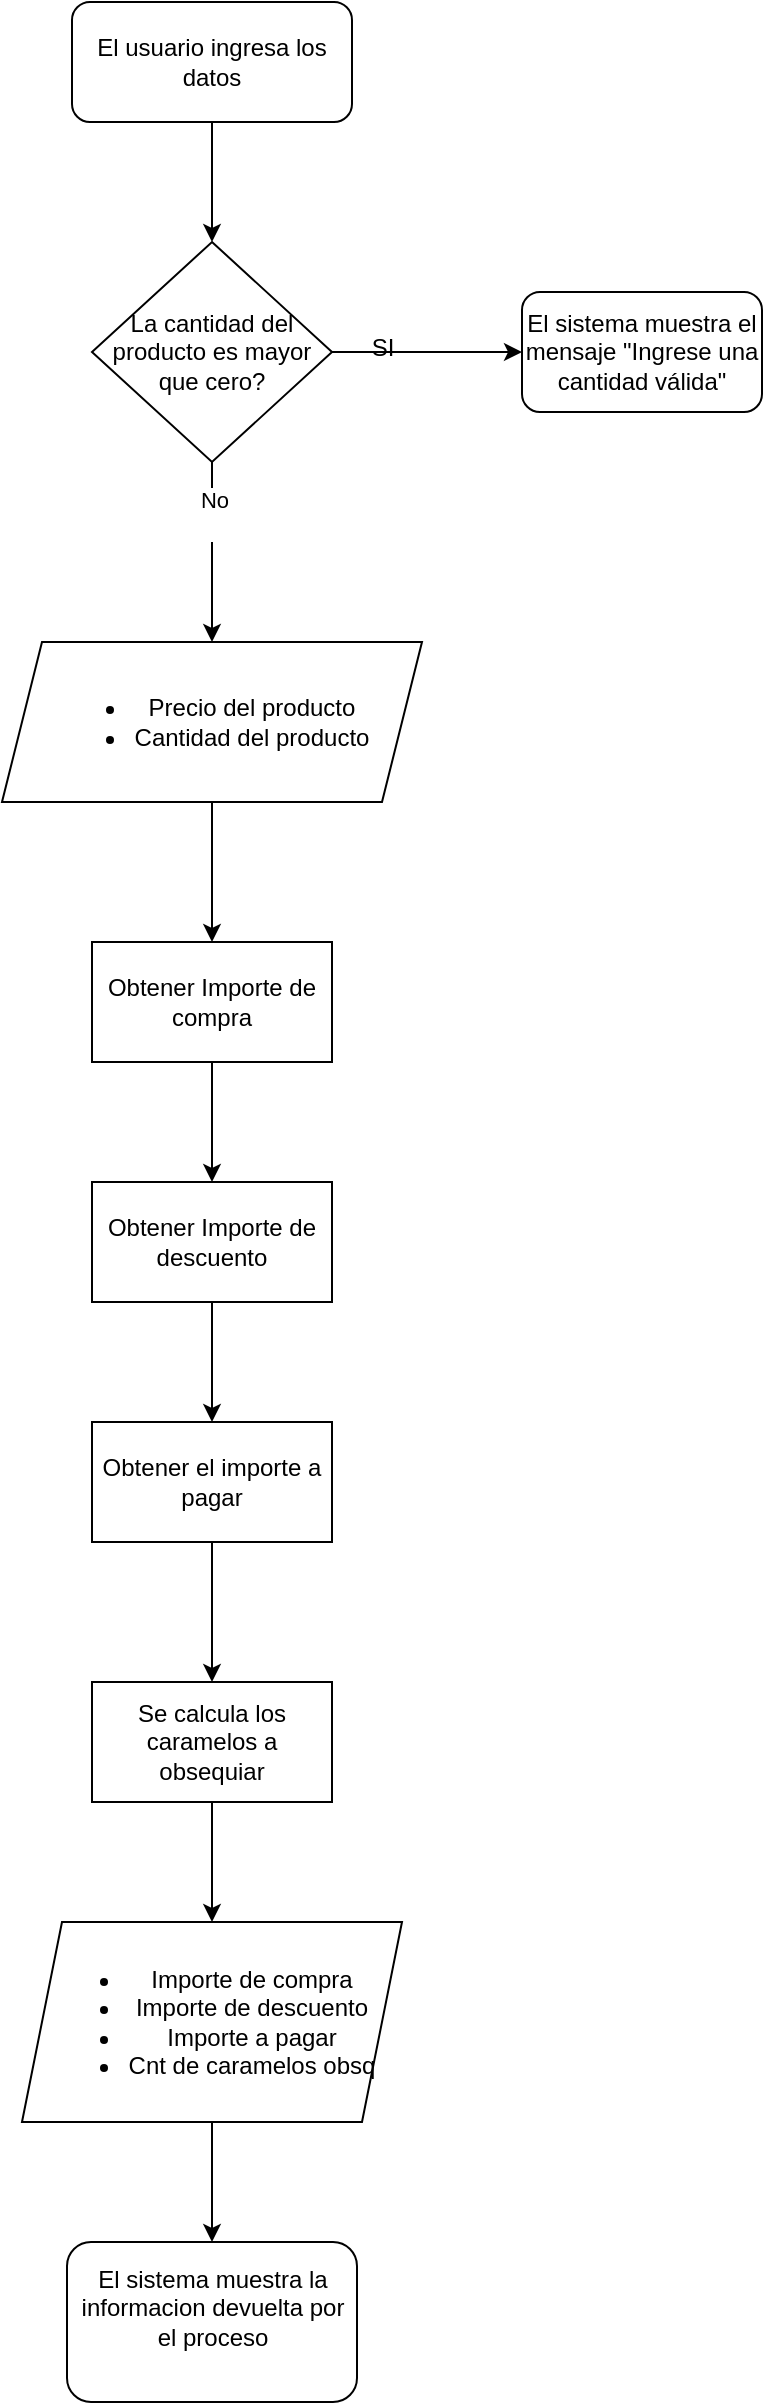 <mxfile version="24.2.2" type="device">
  <diagram id="C5RBs43oDa-KdzZeNtuy" name="Page-1">
    <mxGraphModel dx="660" dy="942" grid="1" gridSize="10" guides="1" tooltips="1" connect="1" arrows="1" fold="1" page="1" pageScale="1" pageWidth="827" pageHeight="1169" math="0" shadow="0">
      <root>
        <mxCell id="WIyWlLk6GJQsqaUBKTNV-0" />
        <mxCell id="WIyWlLk6GJQsqaUBKTNV-1" parent="WIyWlLk6GJQsqaUBKTNV-0" />
        <mxCell id="vxHJenA2S_b1beAjSKvW-26" value="" style="edgeStyle=orthogonalEdgeStyle;rounded=0;orthogonalLoop=1;jettySize=auto;html=1;" edge="1" parent="WIyWlLk6GJQsqaUBKTNV-1" source="WIyWlLk6GJQsqaUBKTNV-3" target="vxHJenA2S_b1beAjSKvW-22">
          <mxGeometry relative="1" as="geometry" />
        </mxCell>
        <mxCell id="WIyWlLk6GJQsqaUBKTNV-3" value="El usuario ingresa los datos" style="rounded=1;whiteSpace=wrap;html=1;fontSize=12;glass=0;strokeWidth=1;shadow=0;" parent="WIyWlLk6GJQsqaUBKTNV-1" vertex="1">
          <mxGeometry x="255" width="140" height="60" as="geometry" />
        </mxCell>
        <mxCell id="vxHJenA2S_b1beAjSKvW-25" value="" style="edgeStyle=orthogonalEdgeStyle;rounded=0;orthogonalLoop=1;jettySize=auto;html=1;" edge="1" parent="WIyWlLk6GJQsqaUBKTNV-1" source="vxHJenA2S_b1beAjSKvW-1" target="vxHJenA2S_b1beAjSKvW-10">
          <mxGeometry relative="1" as="geometry" />
        </mxCell>
        <mxCell id="vxHJenA2S_b1beAjSKvW-1" value="&lt;ul&gt;&lt;li&gt;Precio del producto&lt;/li&gt;&lt;li&gt;Cantidad del producto&lt;/li&gt;&lt;/ul&gt;" style="shape=parallelogram;perimeter=parallelogramPerimeter;whiteSpace=wrap;html=1;fixedSize=1;" vertex="1" parent="WIyWlLk6GJQsqaUBKTNV-1">
          <mxGeometry x="220" y="320" width="210" height="80" as="geometry" />
        </mxCell>
        <mxCell id="vxHJenA2S_b1beAjSKvW-21" value="" style="edgeStyle=orthogonalEdgeStyle;rounded=0;orthogonalLoop=1;jettySize=auto;html=1;" edge="1" parent="WIyWlLk6GJQsqaUBKTNV-1" source="vxHJenA2S_b1beAjSKvW-7" target="vxHJenA2S_b1beAjSKvW-8">
          <mxGeometry relative="1" as="geometry" />
        </mxCell>
        <mxCell id="vxHJenA2S_b1beAjSKvW-7" value="&lt;ul&gt;&lt;li&gt;Importe de compra&lt;/li&gt;&lt;li&gt;Importe de descuento&lt;/li&gt;&lt;li&gt;Importe a pagar&lt;/li&gt;&lt;li&gt;Cnt de caramelos obsq&lt;/li&gt;&lt;/ul&gt;" style="shape=parallelogram;perimeter=parallelogramPerimeter;whiteSpace=wrap;html=1;fixedSize=1;" vertex="1" parent="WIyWlLk6GJQsqaUBKTNV-1">
          <mxGeometry x="230" y="960" width="190" height="100" as="geometry" />
        </mxCell>
        <mxCell id="vxHJenA2S_b1beAjSKvW-8" value="El sistema muestra la informacion devuelta por el proceso&lt;div&gt;&lt;br&gt;&lt;/div&gt;" style="rounded=1;whiteSpace=wrap;html=1;" vertex="1" parent="WIyWlLk6GJQsqaUBKTNV-1">
          <mxGeometry x="252.5" y="1120" width="145" height="80" as="geometry" />
        </mxCell>
        <mxCell id="vxHJenA2S_b1beAjSKvW-13" value="" style="edgeStyle=orthogonalEdgeStyle;rounded=0;orthogonalLoop=1;jettySize=auto;html=1;" edge="1" parent="WIyWlLk6GJQsqaUBKTNV-1" source="vxHJenA2S_b1beAjSKvW-10" target="vxHJenA2S_b1beAjSKvW-12">
          <mxGeometry relative="1" as="geometry" />
        </mxCell>
        <mxCell id="vxHJenA2S_b1beAjSKvW-10" value="Obtener Importe de compra" style="rounded=0;whiteSpace=wrap;html=1;" vertex="1" parent="WIyWlLk6GJQsqaUBKTNV-1">
          <mxGeometry x="265" y="470" width="120" height="60" as="geometry" />
        </mxCell>
        <mxCell id="vxHJenA2S_b1beAjSKvW-16" value="" style="edgeStyle=orthogonalEdgeStyle;rounded=0;orthogonalLoop=1;jettySize=auto;html=1;" edge="1" parent="WIyWlLk6GJQsqaUBKTNV-1" source="vxHJenA2S_b1beAjSKvW-12" target="vxHJenA2S_b1beAjSKvW-15">
          <mxGeometry relative="1" as="geometry" />
        </mxCell>
        <mxCell id="vxHJenA2S_b1beAjSKvW-12" value="Obtener Importe de descuento" style="rounded=0;whiteSpace=wrap;html=1;" vertex="1" parent="WIyWlLk6GJQsqaUBKTNV-1">
          <mxGeometry x="265" y="590" width="120" height="60" as="geometry" />
        </mxCell>
        <mxCell id="vxHJenA2S_b1beAjSKvW-19" value="" style="edgeStyle=orthogonalEdgeStyle;rounded=0;orthogonalLoop=1;jettySize=auto;html=1;" edge="1" parent="WIyWlLk6GJQsqaUBKTNV-1" source="vxHJenA2S_b1beAjSKvW-15" target="vxHJenA2S_b1beAjSKvW-17">
          <mxGeometry relative="1" as="geometry" />
        </mxCell>
        <mxCell id="vxHJenA2S_b1beAjSKvW-15" value="Obtener el importe a pagar" style="rounded=0;whiteSpace=wrap;html=1;" vertex="1" parent="WIyWlLk6GJQsqaUBKTNV-1">
          <mxGeometry x="265" y="710" width="120" height="60" as="geometry" />
        </mxCell>
        <mxCell id="vxHJenA2S_b1beAjSKvW-20" value="" style="edgeStyle=orthogonalEdgeStyle;rounded=0;orthogonalLoop=1;jettySize=auto;html=1;" edge="1" parent="WIyWlLk6GJQsqaUBKTNV-1" source="vxHJenA2S_b1beAjSKvW-17" target="vxHJenA2S_b1beAjSKvW-7">
          <mxGeometry relative="1" as="geometry" />
        </mxCell>
        <mxCell id="vxHJenA2S_b1beAjSKvW-17" value="Se calcula los caramelos a obsequiar" style="rounded=0;whiteSpace=wrap;html=1;" vertex="1" parent="WIyWlLk6GJQsqaUBKTNV-1">
          <mxGeometry x="265" y="840" width="120" height="60" as="geometry" />
        </mxCell>
        <mxCell id="vxHJenA2S_b1beAjSKvW-23" value="" style="edgeStyle=orthogonalEdgeStyle;rounded=0;orthogonalLoop=1;jettySize=auto;html=1;" edge="1" parent="WIyWlLk6GJQsqaUBKTNV-1" source="vxHJenA2S_b1beAjSKvW-22" target="vxHJenA2S_b1beAjSKvW-1">
          <mxGeometry relative="1" as="geometry" />
        </mxCell>
        <mxCell id="vxHJenA2S_b1beAjSKvW-24" value="No&lt;div&gt;&lt;br&gt;&lt;/div&gt;" style="edgeLabel;html=1;align=center;verticalAlign=middle;resizable=0;points=[];" vertex="1" connectable="0" parent="vxHJenA2S_b1beAjSKvW-23">
          <mxGeometry x="-0.436" y="1" relative="1" as="geometry">
            <mxPoint as="offset" />
          </mxGeometry>
        </mxCell>
        <mxCell id="vxHJenA2S_b1beAjSKvW-28" value="" style="edgeStyle=orthogonalEdgeStyle;rounded=0;orthogonalLoop=1;jettySize=auto;html=1;" edge="1" parent="WIyWlLk6GJQsqaUBKTNV-1" source="vxHJenA2S_b1beAjSKvW-22" target="vxHJenA2S_b1beAjSKvW-27">
          <mxGeometry relative="1" as="geometry" />
        </mxCell>
        <mxCell id="vxHJenA2S_b1beAjSKvW-22" value="La cantidad del producto es mayor que cero?" style="rhombus;whiteSpace=wrap;html=1;" vertex="1" parent="WIyWlLk6GJQsqaUBKTNV-1">
          <mxGeometry x="265" y="120" width="120" height="110" as="geometry" />
        </mxCell>
        <mxCell id="vxHJenA2S_b1beAjSKvW-27" value="El sistema muestra el mensaje &quot;Ingrese una cantidad válida&lt;span style=&quot;background-color: initial;&quot;&gt;&quot;&lt;/span&gt;" style="rounded=1;whiteSpace=wrap;html=1;" vertex="1" parent="WIyWlLk6GJQsqaUBKTNV-1">
          <mxGeometry x="480" y="145" width="120" height="60" as="geometry" />
        </mxCell>
        <mxCell id="vxHJenA2S_b1beAjSKvW-29" value="SI" style="text;html=1;align=center;verticalAlign=middle;resizable=0;points=[];autosize=1;strokeColor=none;fillColor=none;" vertex="1" parent="WIyWlLk6GJQsqaUBKTNV-1">
          <mxGeometry x="395" y="158" width="30" height="30" as="geometry" />
        </mxCell>
      </root>
    </mxGraphModel>
  </diagram>
</mxfile>

